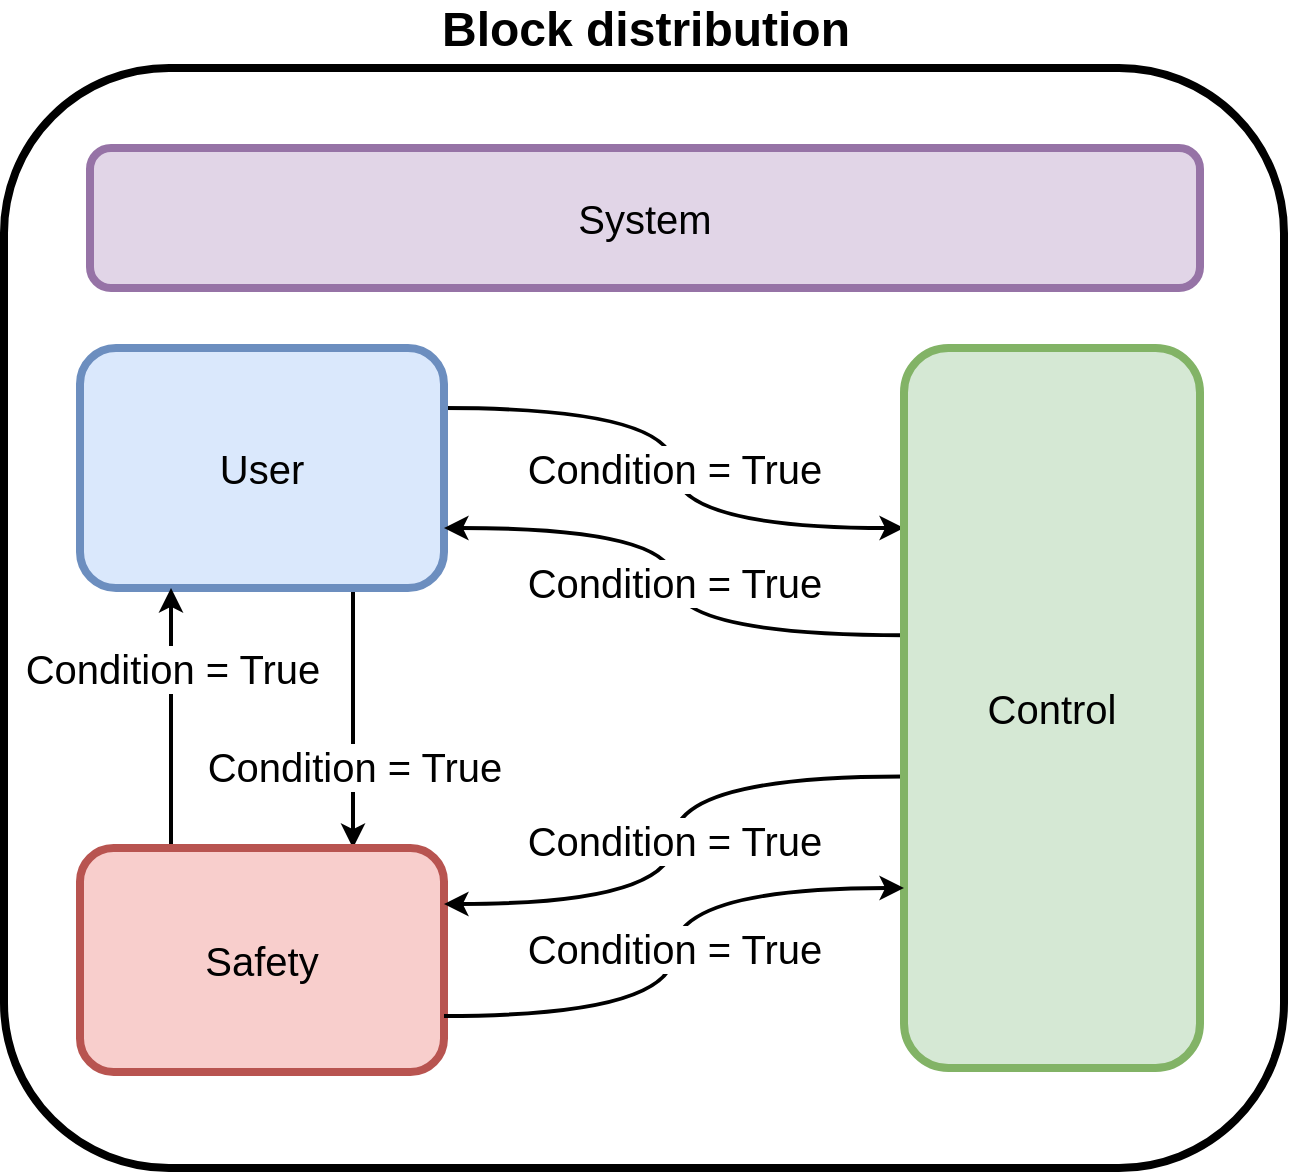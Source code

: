 <mxfile version="10.6.3" type="device"><diagram id="OkRJnq3ifSg4Vy38HYPf" name="Page-1"><mxGraphModel dx="1443" dy="793" grid="1" gridSize="10" guides="1" tooltips="1" connect="1" arrows="1" fold="1" page="1" pageScale="1" pageWidth="850" pageHeight="1100" math="0" shadow="0"><root><mxCell id="0"/><mxCell id="1" parent="0"/><mxCell id="9tIRkaBF2-hHiOZtHNtP-1" value="" style="rounded=1;whiteSpace=wrap;html=1;strokeWidth=4;shadow=0;imageAspect=1;" vertex="1" parent="1"><mxGeometry x="130" y="60" width="640" height="550" as="geometry"/></mxCell><mxCell id="9tIRkaBF2-hHiOZtHNtP-39" value="&lt;div&gt;Condition = True&lt;br&gt;&lt;/div&gt;" style="edgeStyle=orthogonalEdgeStyle;orthogonalLoop=1;jettySize=auto;html=1;exitX=1;exitY=0.25;exitDx=0;exitDy=0;entryX=0;entryY=0.25;entryDx=0;entryDy=0;fontSize=20;strokeWidth=2;strokeColor=#000000;fillColor=none;arcSize=70;bendable=1;comic=0;shadow=0;curved=1;" edge="1" parent="1" source="9tIRkaBF2-hHiOZtHNtP-34" target="9tIRkaBF2-hHiOZtHNtP-37"><mxGeometry x="-0.004" relative="1" as="geometry"><mxPoint as="offset"/></mxGeometry></mxCell><mxCell id="9tIRkaBF2-hHiOZtHNtP-45" value="Condition = True" style="edgeStyle=orthogonalEdgeStyle;curved=1;comic=0;orthogonalLoop=1;jettySize=auto;html=1;exitX=0.75;exitY=1;exitDx=0;exitDy=0;entryX=0.75;entryY=0;entryDx=0;entryDy=0;shadow=0;strokeColor=#000000;strokeWidth=2;fillColor=none;fontSize=20;" edge="1" parent="1" source="9tIRkaBF2-hHiOZtHNtP-34" target="9tIRkaBF2-hHiOZtHNtP-36"><mxGeometry x="0.379" relative="1" as="geometry"><mxPoint y="-1" as="offset"/></mxGeometry></mxCell><mxCell id="9tIRkaBF2-hHiOZtHNtP-34" value="&lt;div&gt;User&lt;/div&gt;" style="rounded=1;whiteSpace=wrap;html=1;fontSize=20;fillColor=#dae8fc;strokeColor=#6c8ebf;strokeWidth=4;" vertex="1" parent="1"><mxGeometry x="168" y="200" width="182" height="120" as="geometry"/></mxCell><mxCell id="9tIRkaBF2-hHiOZtHNtP-35" value="&lt;div&gt;System&lt;/div&gt;" style="rounded=1;whiteSpace=wrap;html=1;fontSize=20;fillColor=#e1d5e7;strokeColor=#9673a6;strokeWidth=4;" vertex="1" parent="1"><mxGeometry x="173" y="100" width="555" height="70" as="geometry"/></mxCell><mxCell id="9tIRkaBF2-hHiOZtHNtP-44" value="Condition = True" style="edgeStyle=orthogonalEdgeStyle;curved=1;comic=0;orthogonalLoop=1;jettySize=auto;html=1;exitX=0.25;exitY=0;exitDx=0;exitDy=0;entryX=0.25;entryY=1;entryDx=0;entryDy=0;shadow=0;strokeColor=#000000;strokeWidth=2;fillColor=none;fontSize=20;" edge="1" parent="1" source="9tIRkaBF2-hHiOZtHNtP-36" target="9tIRkaBF2-hHiOZtHNtP-34"><mxGeometry x="0.387" relative="1" as="geometry"><mxPoint as="offset"/></mxGeometry></mxCell><mxCell id="9tIRkaBF2-hHiOZtHNtP-36" value="&lt;div&gt;Safety&lt;/div&gt;" style="rounded=1;whiteSpace=wrap;html=1;fontSize=20;fillColor=#f8cecc;strokeColor=#b85450;strokeWidth=4;" vertex="1" parent="1"><mxGeometry x="168" y="450" width="182" height="112" as="geometry"/></mxCell><mxCell id="9tIRkaBF2-hHiOZtHNtP-43" value="&lt;div&gt;Condition = True&lt;/div&gt;" style="edgeStyle=orthogonalEdgeStyle;comic=0;orthogonalLoop=1;jettySize=auto;html=1;entryX=1;entryY=0.75;entryDx=0;entryDy=0;shadow=0;strokeColor=#000000;strokeWidth=2;fillColor=none;fontSize=20;curved=1;exitX=0.002;exitY=0.399;exitDx=0;exitDy=0;exitPerimeter=0;" edge="1" parent="1" source="9tIRkaBF2-hHiOZtHNtP-37" target="9tIRkaBF2-hHiOZtHNtP-34"><mxGeometry relative="1" as="geometry"/></mxCell><mxCell id="9tIRkaBF2-hHiOZtHNtP-46" value="Condition = True" style="edgeStyle=orthogonalEdgeStyle;curved=1;comic=0;orthogonalLoop=1;jettySize=auto;html=1;entryX=1;entryY=0.25;entryDx=0;entryDy=0;shadow=0;strokeColor=#000000;strokeWidth=2;fillColor=none;fontSize=20;exitX=-0.005;exitY=0.595;exitDx=0;exitDy=0;exitPerimeter=0;" edge="1" parent="1" source="9tIRkaBF2-hHiOZtHNtP-37" target="9tIRkaBF2-hHiOZtHNtP-36"><mxGeometry relative="1" as="geometry"><mxPoint x="590" y="419" as="sourcePoint"/></mxGeometry></mxCell><mxCell id="9tIRkaBF2-hHiOZtHNtP-37" value="&lt;div&gt;Control&lt;/div&gt;" style="rounded=1;whiteSpace=wrap;html=1;fontSize=20;fillColor=#d5e8d4;strokeColor=#82b366;strokeWidth=4;" vertex="1" parent="1"><mxGeometry x="580" y="200" width="148" height="360" as="geometry"/></mxCell><mxCell id="9tIRkaBF2-hHiOZtHNtP-42" value="&lt;div&gt;Condition = True&lt;br&gt;&lt;/div&gt;" style="edgeStyle=orthogonalEdgeStyle;orthogonalLoop=1;jettySize=auto;html=1;exitX=1;exitY=0.75;exitDx=0;exitDy=0;fontSize=20;strokeWidth=2;strokeColor=#000000;fillColor=none;arcSize=70;bendable=1;comic=0;shadow=0;entryX=0;entryY=0.75;entryDx=0;entryDy=0;curved=1;" edge="1" parent="1" source="9tIRkaBF2-hHiOZtHNtP-36" target="9tIRkaBF2-hHiOZtHNtP-37"><mxGeometry x="0.016" relative="1" as="geometry"><mxPoint x="359.647" y="269.941" as="sourcePoint"/><mxPoint x="440" y="630" as="targetPoint"/><mxPoint as="offset"/></mxGeometry></mxCell><mxCell id="9tIRkaBF2-hHiOZtHNtP-50" value="&lt;div style=&quot;font-size: 24px&quot;&gt;&lt;b&gt;&lt;font style=&quot;font-size: 24px&quot;&gt;Block distribution&lt;/font&gt;&lt;/b&gt;&lt;/div&gt;" style="text;html=1;strokeColor=none;fillColor=none;align=center;verticalAlign=middle;whiteSpace=wrap;rounded=0;shadow=0;fontSize=20;" vertex="1" parent="1"><mxGeometry x="320.5" y="30" width="260" height="22" as="geometry"/></mxCell></root></mxGraphModel></diagram></mxfile>